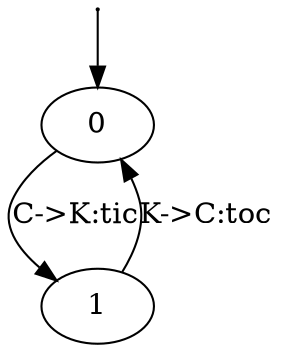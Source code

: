 digraph c2 {
    s0 [label="" height="0" width="0"]
    s0 -> 0
    0 -> 1 [label="C->K:tic"]
    1 -> 0 [label="K->C:toc"]
}